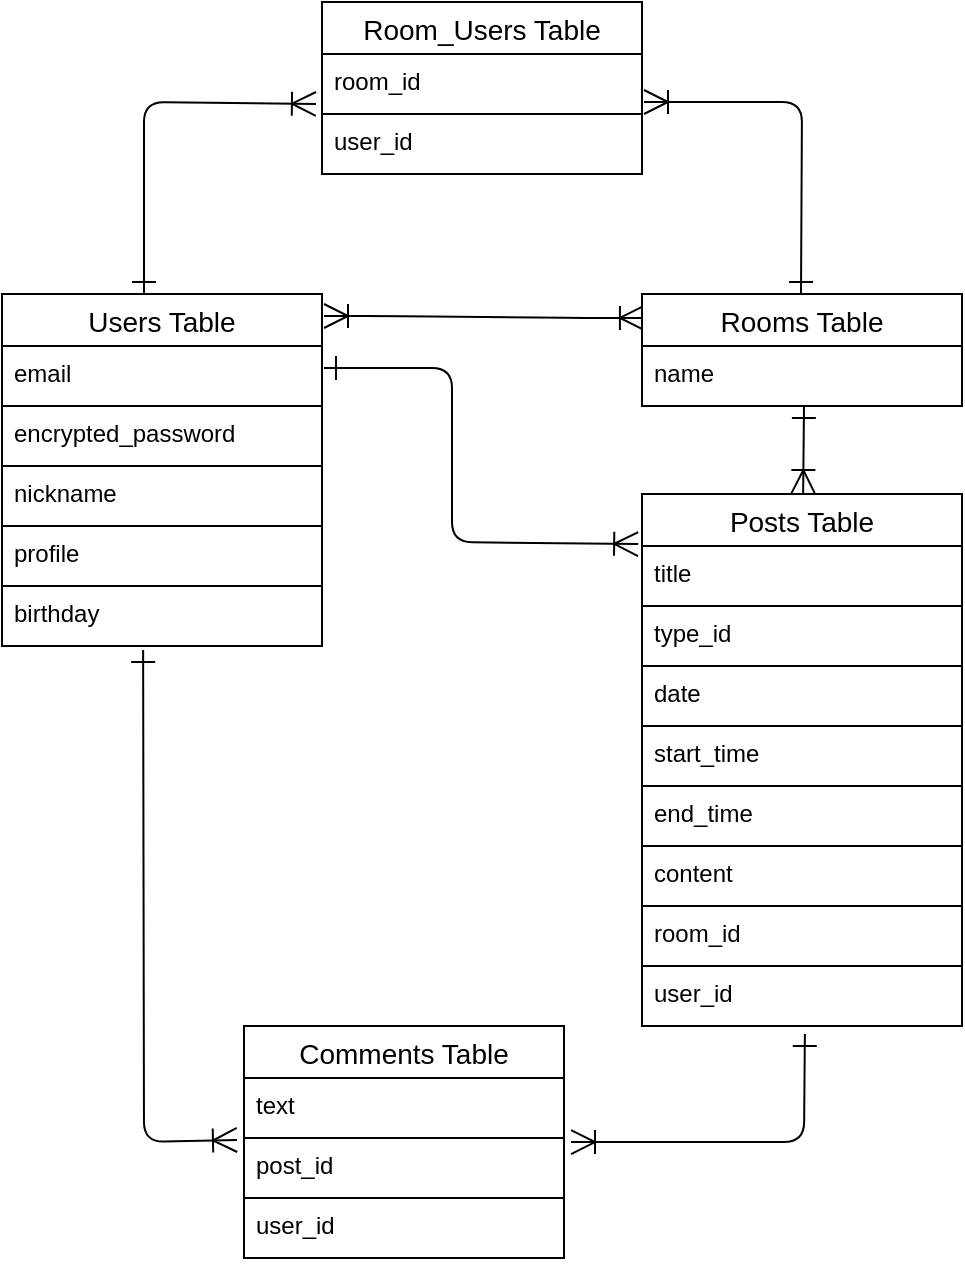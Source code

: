 <mxfile>
    <diagram id="7RnYONDl4q7A44Vel-nI" name="ページ1">
        <mxGraphModel dx="480" dy="1658" grid="1" gridSize="10" guides="1" tooltips="1" connect="0" arrows="1" fold="1" page="1" pageScale="1" pageWidth="827" pageHeight="1169" math="0" shadow="0">
            <root>
                <mxCell id="0"/>
                <mxCell id="1" parent="0"/>
                <object label="" id="70">
                    <mxCell style="fontSize=12;html=1;endArrow=ERoneToMany;startArrow=ERone;startFill=0;endSize=10;startSize=10;entryX=-0.022;entryY=1.033;entryDx=0;entryDy=0;entryPerimeter=0;exitX=0.441;exitY=1.067;exitDx=0;exitDy=0;exitPerimeter=0;" parent="1" source="33" target="120" edge="1">
                        <mxGeometry width="100" height="100" relative="1" as="geometry">
                            <mxPoint x="120" y="-760" as="sourcePoint"/>
                            <mxPoint x="190" y="-580" as="targetPoint"/>
                            <Array as="points">
                                <mxPoint x="120" y="-520"/>
                            </Array>
                        </mxGeometry>
                    </mxCell>
                </object>
                <mxCell id="92" value="" style="edgeStyle=entityRelationEdgeStyle;fontSize=12;html=1;endArrow=ERoneToMany;startArrow=ERoneToMany;startFill=0;endFill=0;endSize=10;startSize=10;entryX=0.006;entryY=0.214;entryDx=0;entryDy=0;entryPerimeter=0;" parent="1" target="101" edge="1">
                    <mxGeometry width="100" height="100" relative="1" as="geometry">
                        <mxPoint x="210" y="-933" as="sourcePoint"/>
                        <mxPoint x="360" y="-932" as="targetPoint"/>
                    </mxGeometry>
                </mxCell>
                <mxCell id="131" value="" style="edgeStyle=none;orthogonalLoop=1;jettySize=auto;html=1;startArrow=ERone;startFill=0;endArrow=ERoneToMany;endFill=0;endSize=10;startSize=10;" parent="1" target="112" edge="1">
                    <mxGeometry width="100" relative="1" as="geometry">
                        <mxPoint x="450" y="-888" as="sourcePoint"/>
                        <mxPoint x="540" y="-888" as="targetPoint"/>
                        <Array as="points"/>
                    </mxGeometry>
                </mxCell>
                <mxCell id="139" value="" style="endArrow=ERone;html=1;startArrow=ERoneToMany;startFill=0;endFill=0;endSize=10;startSize=10;entryX=0.509;entryY=1.133;entryDx=0;entryDy=0;entryPerimeter=0;exitX=1.022;exitY=0.067;exitDx=0;exitDy=0;exitPerimeter=0;jumpSize=6;targetPerimeterSpacing=0;" parent="1" source="121" target="160" edge="1">
                    <mxGeometry width="50" height="50" relative="1" as="geometry">
                        <mxPoint x="340" y="-520" as="sourcePoint"/>
                        <mxPoint x="450" y="-570" as="targetPoint"/>
                        <Array as="points">
                            <mxPoint x="450" y="-520"/>
                        </Array>
                    </mxGeometry>
                </mxCell>
                <mxCell id="101" value="Rooms Table" style="swimlane;fontStyle=0;childLayout=stackLayout;horizontal=1;startSize=26;horizontalStack=0;resizeParent=1;resizeParentMax=0;resizeLast=0;collapsible=1;marginBottom=0;align=center;fontSize=14;strokeColor=default;" parent="1" vertex="1">
                    <mxGeometry x="369" y="-944" width="160" height="56" as="geometry">
                        <mxRectangle x="100" y="70" width="60" height="30" as="alternateBounds"/>
                    </mxGeometry>
                </mxCell>
                <mxCell id="102" value="name" style="text;strokeColor=default;fillColor=none;spacingLeft=4;spacingRight=4;overflow=hidden;rotatable=0;points=[[0,0.5],[1,0.5]];portConstraint=eastwest;fontSize=12;" parent="101" vertex="1">
                    <mxGeometry y="26" width="160" height="30" as="geometry"/>
                </mxCell>
                <mxCell id="151" value="Room_Users Table" style="swimlane;fontStyle=0;childLayout=stackLayout;horizontal=1;startSize=26;horizontalStack=0;resizeParent=1;resizeParentMax=0;resizeLast=0;collapsible=1;marginBottom=0;align=center;fontSize=14;strokeColor=default;movable=1;resizable=1;rotatable=1;deletable=1;editable=1;connectable=1;" parent="1" vertex="1">
                    <mxGeometry x="209" y="-1090" width="160" height="86" as="geometry">
                        <mxRectangle x="100" y="70" width="60" height="30" as="alternateBounds"/>
                    </mxGeometry>
                </mxCell>
                <mxCell id="152" value="room_id" style="text;strokeColor=default;fillColor=none;spacingLeft=4;spacingRight=4;overflow=hidden;rotatable=0;points=[[0,0.5],[1,0.5]];portConstraint=eastwest;fontSize=12;" parent="151" vertex="1">
                    <mxGeometry y="26" width="160" height="30" as="geometry"/>
                </mxCell>
                <mxCell id="153" value="user_id" style="text;strokeColor=none;fillColor=none;spacingLeft=4;spacingRight=4;overflow=hidden;rotatable=0;points=[[0,0.5],[1,0.5]];portConstraint=eastwest;fontSize=12;" parent="151" vertex="1">
                    <mxGeometry y="56" width="160" height="30" as="geometry"/>
                </mxCell>
                <mxCell id="161" value="" style="group" parent="1" vertex="1" connectable="0">
                    <mxGeometry x="49" y="-944" width="160" height="176" as="geometry"/>
                </mxCell>
                <mxCell id="2" value="Users Table" style="swimlane;fontStyle=0;childLayout=stackLayout;horizontal=1;startSize=26;horizontalStack=0;resizeParent=1;resizeParentMax=0;resizeLast=0;collapsible=1;marginBottom=0;align=center;fontSize=14;strokeColor=default;" parent="161" vertex="1">
                    <mxGeometry width="160" height="116" as="geometry">
                        <mxRectangle x="100" y="70" width="60" height="30" as="alternateBounds"/>
                    </mxGeometry>
                </mxCell>
                <mxCell id="3" value="email " style="text;strokeColor=default;fillColor=none;spacingLeft=4;spacingRight=4;overflow=hidden;rotatable=0;points=[[0,0.5],[1,0.5]];portConstraint=eastwest;fontSize=12;" parent="2" vertex="1">
                    <mxGeometry y="26" width="160" height="30" as="geometry"/>
                </mxCell>
                <mxCell id="4" value="encrypted_password" style="text;strokeColor=none;fillColor=none;spacingLeft=4;spacingRight=4;overflow=hidden;rotatable=0;points=[[0,0.5],[1,0.5]];portConstraint=eastwest;fontSize=12;" parent="2" vertex="1">
                    <mxGeometry y="56" width="160" height="30" as="geometry"/>
                </mxCell>
                <mxCell id="5" value="nickname" style="text;strokeColor=default;fillColor=none;spacingLeft=4;spacingRight=4;overflow=hidden;rotatable=0;points=[[0,0.5,0,0,0],[1,0.5,0,0,0]];portConstraint=eastwest;fontSize=12;" parent="2" vertex="1">
                    <mxGeometry y="86" width="160" height="30" as="geometry"/>
                </mxCell>
                <mxCell id="32" value="profile" style="text;strokeColor=default;fillColor=none;spacingLeft=4;spacingRight=4;overflow=hidden;rotatable=0;points=[[0,0.5],[1,0.5]];portConstraint=eastwest;fontSize=12;" parent="161" vertex="1">
                    <mxGeometry y="116" width="160" height="30" as="geometry"/>
                </mxCell>
                <mxCell id="33" value="birthday" style="text;strokeColor=default;fillColor=none;spacingLeft=4;spacingRight=4;overflow=hidden;rotatable=0;points=[[0,0.5],[1,0.5]];portConstraint=eastwest;fontSize=12;" parent="161" vertex="1">
                    <mxGeometry y="146" width="160" height="30" as="geometry"/>
                </mxCell>
                <mxCell id="163" value="" style="group" parent="1" vertex="1" connectable="0">
                    <mxGeometry x="369" y="-844" width="160" height="266" as="geometry"/>
                </mxCell>
                <mxCell id="160" value="user_id" style="text;strokeColor=default;fillColor=none;spacingLeft=4;spacingRight=4;overflow=hidden;rotatable=0;points=[[0,0.5],[1,0.5]];portConstraint=eastwest;fontSize=12;" parent="163" vertex="1">
                    <mxGeometry y="236" width="160" height="30" as="geometry"/>
                </mxCell>
                <mxCell id="162" value="" style="group" parent="163" vertex="1" connectable="0">
                    <mxGeometry width="160" height="236" as="geometry"/>
                </mxCell>
                <mxCell id="112" value="Posts Table" style="swimlane;fontStyle=0;childLayout=stackLayout;horizontal=1;startSize=26;horizontalStack=0;resizeParent=1;resizeParentMax=0;resizeLast=0;collapsible=1;marginBottom=0;align=center;fontSize=14;strokeColor=default;" parent="162" vertex="1">
                    <mxGeometry width="160" height="116" as="geometry">
                        <mxRectangle x="100" y="70" width="60" height="30" as="alternateBounds"/>
                    </mxGeometry>
                </mxCell>
                <mxCell id="113" value="title" style="text;strokeColor=default;fillColor=none;spacingLeft=4;spacingRight=4;overflow=hidden;rotatable=0;points=[[0,0.5],[1,0.5]];portConstraint=eastwest;fontSize=12;" parent="112" vertex="1">
                    <mxGeometry y="26" width="160" height="30" as="geometry"/>
                </mxCell>
                <mxCell id="114" value="type_id" style="text;strokeColor=none;fillColor=none;spacingLeft=4;spacingRight=4;overflow=hidden;rotatable=0;points=[[0,0.5],[1,0.5]];portConstraint=eastwest;fontSize=12;" parent="112" vertex="1">
                    <mxGeometry y="56" width="160" height="30" as="geometry"/>
                </mxCell>
                <mxCell id="115" value="date" style="text;strokeColor=default;fillColor=none;spacingLeft=4;spacingRight=4;overflow=hidden;rotatable=0;points=[[0,0.5,0,0,0],[1,0.5,0,0,0]];portConstraint=eastwest;fontSize=12;" parent="112" vertex="1">
                    <mxGeometry y="86" width="160" height="30" as="geometry"/>
                </mxCell>
                <mxCell id="146" value="start_time" style="text;strokeColor=default;fillColor=none;spacingLeft=4;spacingRight=4;overflow=hidden;rotatable=0;points=[[0,0.5],[1,0.5]];portConstraint=eastwest;fontSize=12;" parent="162" vertex="1">
                    <mxGeometry y="116" width="160" height="30" as="geometry"/>
                </mxCell>
                <mxCell id="157" value="end_time" style="text;strokeColor=default;fillColor=none;spacingLeft=4;spacingRight=4;overflow=hidden;rotatable=0;points=[[0,0.5],[1,0.5]];portConstraint=eastwest;fontSize=12;" parent="162" vertex="1">
                    <mxGeometry y="146" width="160" height="30" as="geometry"/>
                </mxCell>
                <mxCell id="158" value="content" style="text;strokeColor=default;fillColor=none;spacingLeft=4;spacingRight=4;overflow=hidden;rotatable=0;points=[[0,0.5],[1,0.5]];portConstraint=eastwest;fontSize=12;" parent="162" vertex="1">
                    <mxGeometry y="176" width="160" height="30" as="geometry"/>
                </mxCell>
                <mxCell id="159" value="room_id" style="text;strokeColor=default;fillColor=none;spacingLeft=4;spacingRight=4;overflow=hidden;rotatable=0;points=[[0,0.5],[1,0.5]];portConstraint=eastwest;fontSize=12;" parent="162" vertex="1">
                    <mxGeometry y="206" width="160" height="30" as="geometry"/>
                </mxCell>
                <mxCell id="119" value="Comments Table" style="swimlane;fontStyle=0;childLayout=stackLayout;horizontal=1;startSize=26;horizontalStack=0;resizeParent=1;resizeParentMax=0;resizeLast=0;collapsible=1;marginBottom=0;align=center;fontSize=14;strokeColor=default;movable=1;resizable=1;rotatable=1;deletable=1;editable=1;connectable=1;" parent="1" vertex="1">
                    <mxGeometry x="170" y="-578" width="160" height="116" as="geometry">
                        <mxRectangle x="100" y="70" width="60" height="30" as="alternateBounds"/>
                    </mxGeometry>
                </mxCell>
                <mxCell id="120" value="text" style="text;strokeColor=default;fillColor=none;spacingLeft=4;spacingRight=4;overflow=hidden;rotatable=0;points=[[0,0.5],[1,0.5]];portConstraint=eastwest;fontSize=12;" parent="119" vertex="1">
                    <mxGeometry y="26" width="160" height="30" as="geometry"/>
                </mxCell>
                <mxCell id="121" value="post_id" style="text;strokeColor=none;fillColor=none;spacingLeft=4;spacingRight=4;overflow=hidden;rotatable=0;points=[[0,0.5],[1,0.5]];portConstraint=eastwest;fontSize=12;" parent="119" vertex="1">
                    <mxGeometry y="56" width="160" height="30" as="geometry"/>
                </mxCell>
                <mxCell id="122" value="user_id" style="text;strokeColor=default;fillColor=none;spacingLeft=4;spacingRight=4;overflow=hidden;rotatable=0;points=[[0,0.5,0,0,0],[1,0.5,0,0,0]];portConstraint=eastwest;fontSize=12;" parent="119" vertex="1">
                    <mxGeometry y="86" width="160" height="30" as="geometry"/>
                </mxCell>
                <mxCell id="165" value="" style="endArrow=ERoneToMany;html=1;startArrow=ERone;startFill=0;endFill=0;endSize=10;startSize=10;" parent="1" edge="1">
                    <mxGeometry width="50" height="50" relative="1" as="geometry">
                        <mxPoint x="448.5" y="-944" as="sourcePoint"/>
                        <mxPoint x="370" y="-1040" as="targetPoint"/>
                        <Array as="points">
                            <mxPoint x="449" y="-1040"/>
                        </Array>
                    </mxGeometry>
                </mxCell>
                <mxCell id="166" value="" style="endArrow=ERoneToMany;html=1;startArrow=ERone;startFill=0;endFill=0;endSize=10;startSize=10;entryX=-0.019;entryY=0.833;entryDx=0;entryDy=0;entryPerimeter=0;" parent="1" target="152" edge="1">
                    <mxGeometry width="50" height="50" relative="1" as="geometry">
                        <mxPoint x="120" y="-944" as="sourcePoint"/>
                        <mxPoint x="200" y="-1040" as="targetPoint"/>
                        <Array as="points">
                            <mxPoint x="120" y="-1040"/>
                        </Array>
                    </mxGeometry>
                </mxCell>
                <object label="" id="167">
                    <mxCell style="fontSize=12;html=1;endArrow=ERoneToMany;startArrow=ERone;startFill=0;endSize=10;startSize=10;entryX=-0.012;entryY=0.216;entryDx=0;entryDy=0;entryPerimeter=0;" parent="1" target="112" edge="1">
                        <mxGeometry width="100" height="100" relative="1" as="geometry">
                            <mxPoint x="210" y="-907" as="sourcePoint"/>
                            <mxPoint x="364" y="-820" as="targetPoint"/>
                            <Array as="points">
                                <mxPoint x="274" y="-907"/>
                                <mxPoint x="274" y="-820"/>
                            </Array>
                        </mxGeometry>
                    </mxCell>
                </object>
            </root>
        </mxGraphModel>
    </diagram>
</mxfile>